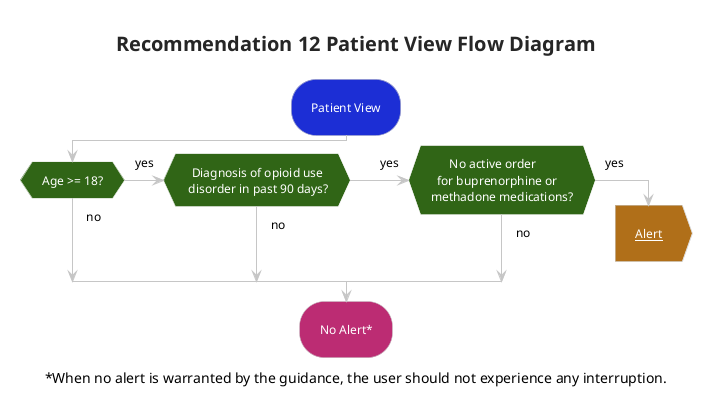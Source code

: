 @startuml flow_rec12_patientview
!theme carbon-gray
skinparam hyperlinkColor white
<style>
activityDiagram {
 FontColor white
 RoundCorner 50
 arrow {
  FontColor: Black
 }
 diamond {
  BackgroundColor #306516
 }
}
</style>
title Recommendation 12 Patient View Flow Diagram
#1C2ED5:Patient View; 
if (Age >= 18?) then (no)
(yes) elseif (  Diagnosis of opioid use\n disorder in past 90 days?) then (no)
(yes) elseif (      No active order \n  for buprenorphine or \nmethadone medications?) then (no) 
else (yes) 
#b06f19:[[user-interaction-alerts.html#recommendation-12-alert Alert]];<<output>>
kill
endif
#BC2C73:No Alert*;
caption ~*When no alert is warranted by the guidance, the user should not experience any interruption.
@enduml